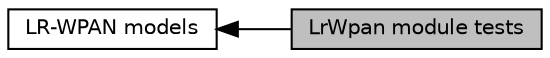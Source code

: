 digraph "LrWpan module tests"
{
  edge [fontname="Helvetica",fontsize="10",labelfontname="Helvetica",labelfontsize="10"];
  node [fontname="Helvetica",fontsize="10",shape=record];
  rankdir=LR;
  Node0 [label="LrWpan module tests",height=0.2,width=0.4,color="black", fillcolor="grey75", style="filled", fontcolor="black"];
  Node1 [label="LR-WPAN models",height=0.2,width=0.4,color="black", fillcolor="white", style="filled",URL="$d3/de4/group__lr-wpan.html"];
  Node1->Node0 [shape=plaintext, dir="back", style="solid"];
}
